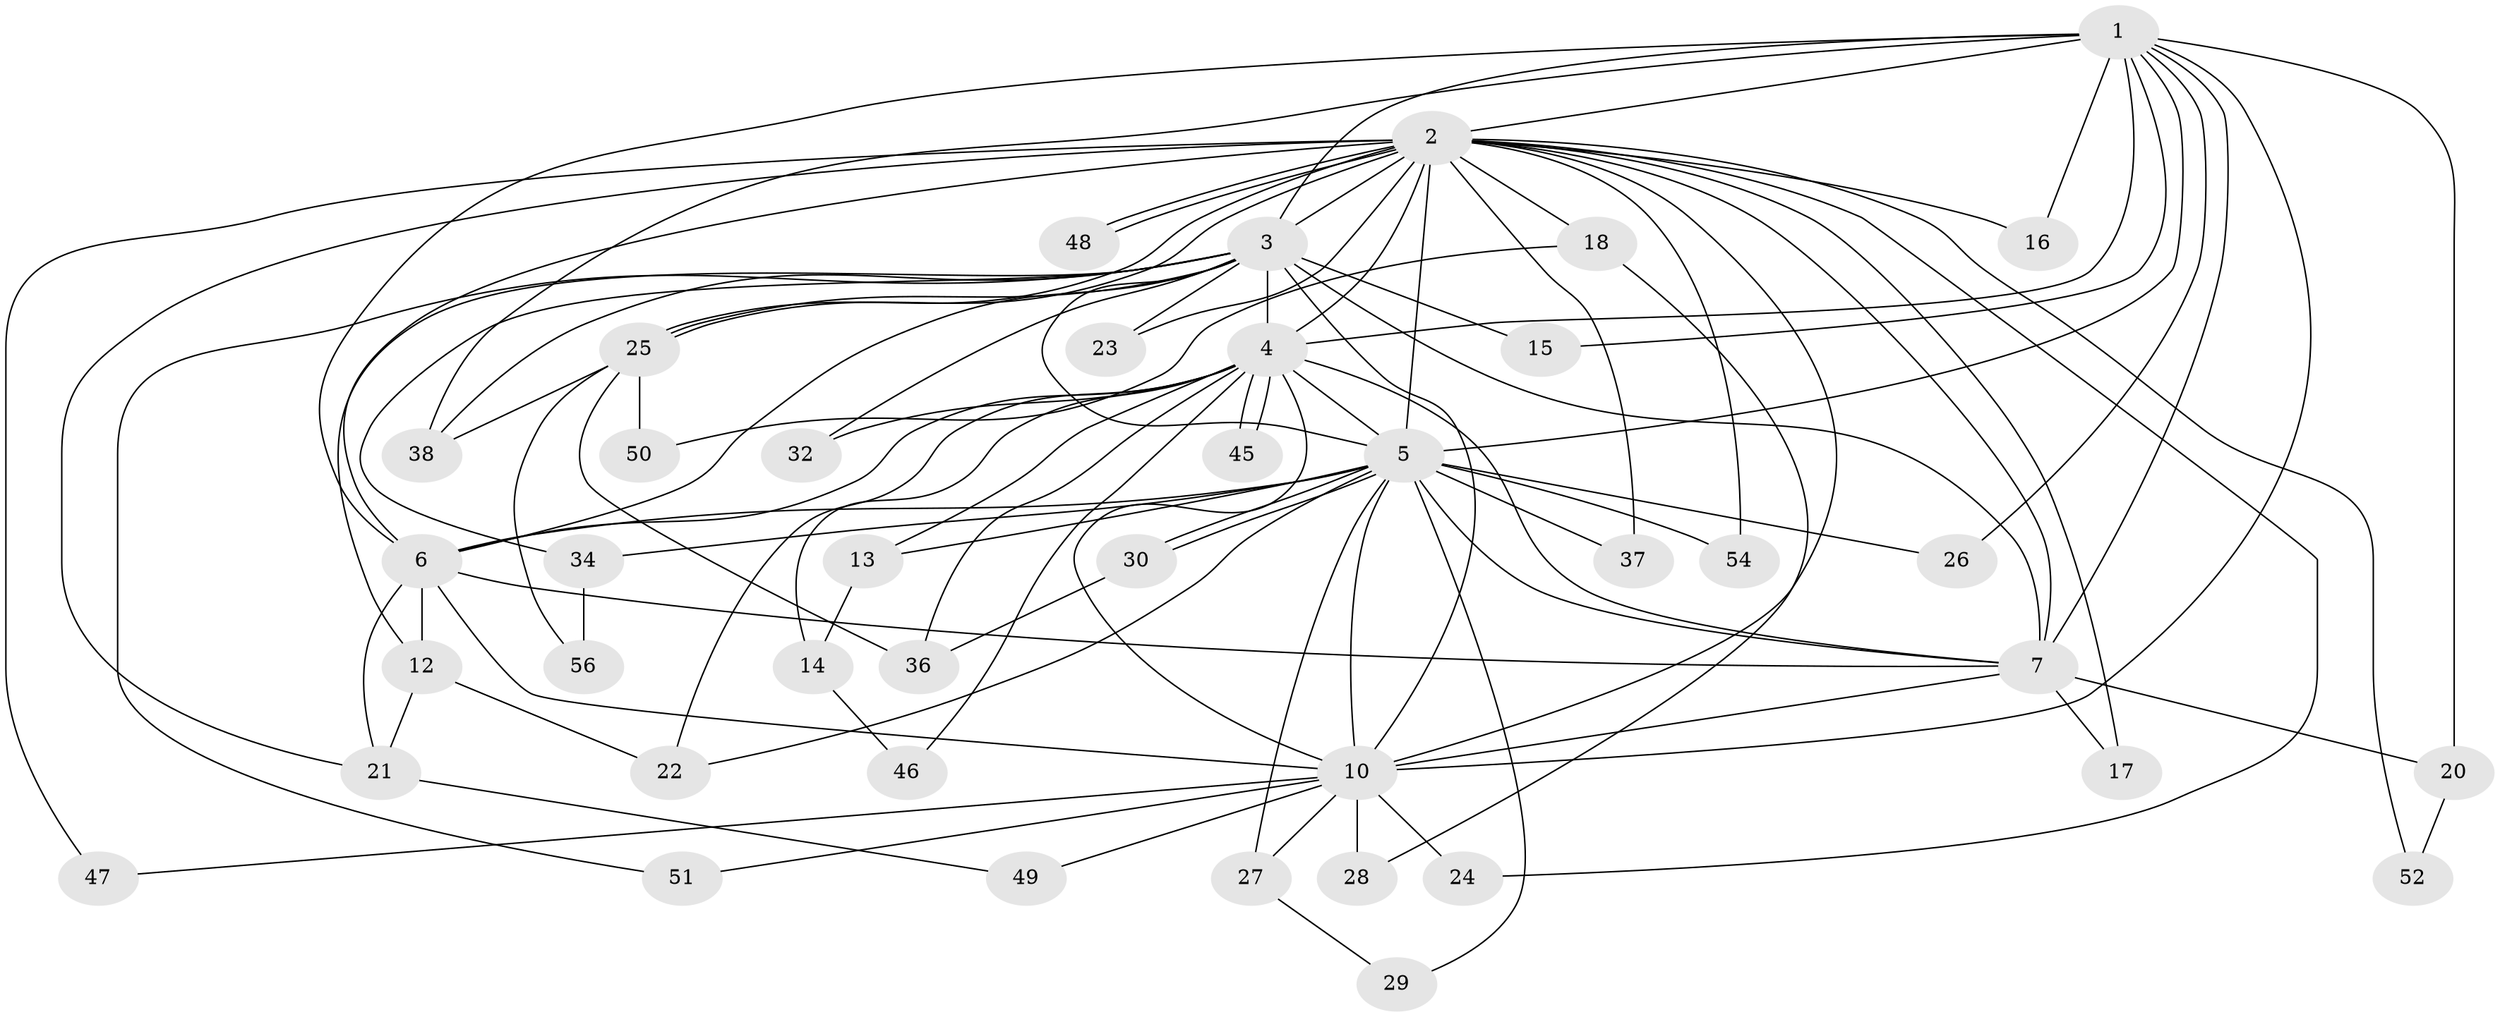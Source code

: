 // Generated by graph-tools (version 1.1) at 2025/51/02/27/25 19:51:42]
// undirected, 41 vertices, 98 edges
graph export_dot {
graph [start="1"]
  node [color=gray90,style=filled];
  1 [super="+19"];
  2 [super="+9"];
  3 [super="+8"];
  4 [super="+39"];
  5 [super="+42"];
  6 [super="+11"];
  7 [super="+31"];
  10 [super="+33"];
  12;
  13;
  14;
  15;
  16;
  17;
  18 [super="+41"];
  20;
  21 [super="+35"];
  22 [super="+44"];
  23;
  24;
  25 [super="+40"];
  26;
  27;
  28;
  29;
  30;
  32;
  34 [super="+55"];
  36 [super="+53"];
  37;
  38 [super="+43"];
  45;
  46;
  47;
  48;
  49;
  50;
  51;
  52;
  54;
  56;
  1 -- 2 [weight=2];
  1 -- 3 [weight=2];
  1 -- 4 [weight=2];
  1 -- 5;
  1 -- 6;
  1 -- 7 [weight=2];
  1 -- 10;
  1 -- 15;
  1 -- 16;
  1 -- 20;
  1 -- 26;
  1 -- 38;
  2 -- 3 [weight=4];
  2 -- 4 [weight=2];
  2 -- 5 [weight=2];
  2 -- 6 [weight=3];
  2 -- 7 [weight=2];
  2 -- 10 [weight=2];
  2 -- 17;
  2 -- 21;
  2 -- 25;
  2 -- 25;
  2 -- 48;
  2 -- 48;
  2 -- 54;
  2 -- 16;
  2 -- 18 [weight=2];
  2 -- 23;
  2 -- 24;
  2 -- 37;
  2 -- 47;
  2 -- 52;
  3 -- 4 [weight=2];
  3 -- 5 [weight=3];
  3 -- 6 [weight=2];
  3 -- 7 [weight=2];
  3 -- 10 [weight=2];
  3 -- 51;
  3 -- 12;
  3 -- 15;
  3 -- 23;
  3 -- 32;
  3 -- 34;
  3 -- 38;
  3 -- 25;
  4 -- 5;
  4 -- 6;
  4 -- 7;
  4 -- 10;
  4 -- 13;
  4 -- 14;
  4 -- 22;
  4 -- 32;
  4 -- 45;
  4 -- 45;
  4 -- 46;
  4 -- 36;
  5 -- 6;
  5 -- 7;
  5 -- 10;
  5 -- 13;
  5 -- 22;
  5 -- 26;
  5 -- 27;
  5 -- 29;
  5 -- 30;
  5 -- 30;
  5 -- 37;
  5 -- 54;
  5 -- 34;
  6 -- 7;
  6 -- 10 [weight=2];
  6 -- 12;
  6 -- 21;
  7 -- 10 [weight=2];
  7 -- 17;
  7 -- 20;
  10 -- 24;
  10 -- 27;
  10 -- 28;
  10 -- 47;
  10 -- 49;
  10 -- 51;
  12 -- 21;
  12 -- 22;
  13 -- 14;
  14 -- 46;
  18 -- 28;
  18 -- 50;
  20 -- 52;
  21 -- 49;
  25 -- 36;
  25 -- 38;
  25 -- 50;
  25 -- 56;
  27 -- 29;
  30 -- 36;
  34 -- 56;
}
